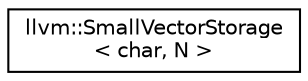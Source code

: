 digraph "Graphical Class Hierarchy"
{
  edge [fontname="Helvetica",fontsize="10",labelfontname="Helvetica",labelfontsize="10"];
  node [fontname="Helvetica",fontsize="10",shape=record];
  rankdir="LR";
  Node1 [label="llvm::SmallVectorStorage\l\< char, N \>",height=0.2,width=0.4,color="black", fillcolor="white", style="filled",URL="$structllvm_1_1SmallVectorStorage.html"];
}

